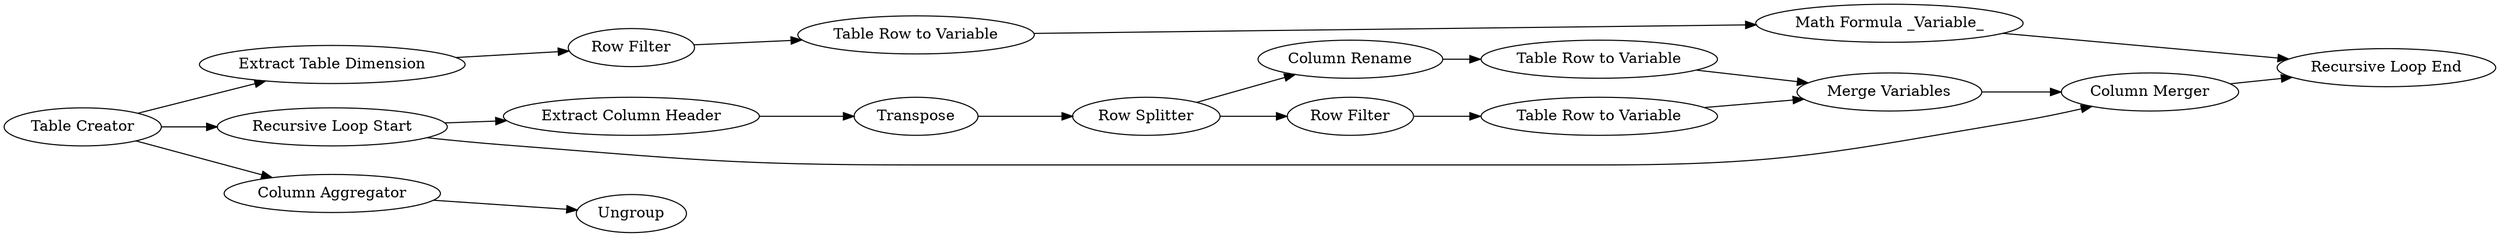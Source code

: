digraph {
	215 -> 218
	216 -> 217
	199 -> 200
	200 -> 215
	207 -> 210
	204 -> 205
	219 -> 197
	198 -> 196
	209 -> 219
	215 -> 204
	196 -> 197
	205 -> 217
	198 -> 199
	221 -> 211
	211 -> 212
	221 -> 198
	221 -> 207
	210 -> 209
	218 -> 216
	217 -> 196
	200 [label=Transpose]
	210 [label="Row Filter"]
	211 [label="Column Aggregator"]
	221 [label="Table Creator"]
	196 [label="Column Merger"]
	207 [label="Extract Table Dimension"]
	219 [label="Math Formula _Variable_"]
	205 [label="Table Row to Variable"]
	216 [label="Table Row to Variable"]
	212 [label=Ungroup]
	217 [label="Merge Variables"]
	198 [label="Recursive Loop Start"]
	215 [label="Row Splitter"]
	204 [label="Row Filter"]
	197 [label="Recursive Loop End"]
	218 [label="Column Rename"]
	209 [label="Table Row to Variable"]
	199 [label="Extract Column Header"]
	rankdir=LR
}
